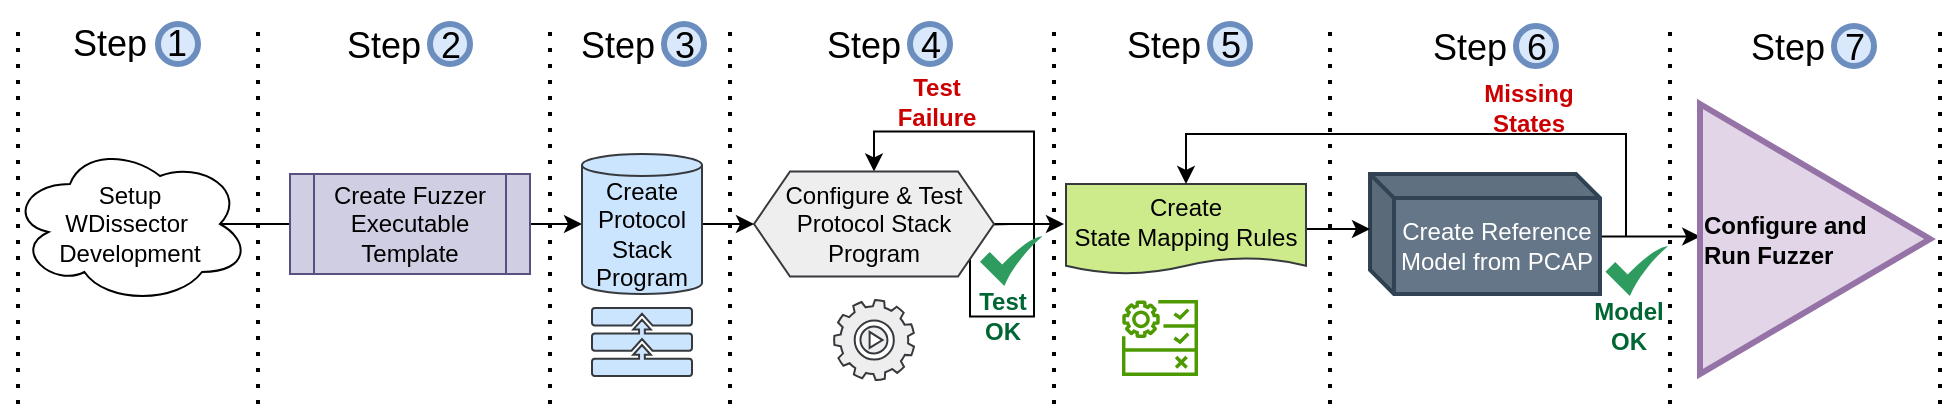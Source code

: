 <mxfile version="17.4.0" type="device"><diagram id="C1eaLTTPlHKudQqkBlJ1" name="Page-1"><mxGraphModel dx="442" dy="266" grid="1" gridSize="5" guides="1" tooltips="1" connect="1" arrows="1" fold="1" page="1" pageScale="1" pageWidth="850" pageHeight="1100" math="0" shadow="0"><root><mxCell id="0"/><mxCell id="1" parent="0"/><mxCell id="ecyX1zU9HUsIdJpnrGot-14" value="" style="endArrow=none;dashed=1;html=1;dashPattern=1 3;strokeWidth=2;rounded=0;fontSize=18;" parent="1" edge="1"><mxGeometry width="50" height="50" relative="1" as="geometry"><mxPoint x="632" y="360" as="sourcePoint"/><mxPoint x="632" y="170" as="targetPoint"/></mxGeometry></mxCell><mxCell id="GqsjeN9zX0Wx5ubpMzmA-54" style="edgeStyle=orthogonalEdgeStyle;rounded=0;orthogonalLoop=1;jettySize=auto;html=1;exitX=1;exitY=0.5;exitDx=0;exitDy=0;entryX=0;entryY=0;entryDx=0;entryDy=25;entryPerimeter=0;" parent="1" source="GqsjeN9zX0Wx5ubpMzmA-14" edge="1"><mxGeometry relative="1" as="geometry"><mxPoint x="610" y="270" as="sourcePoint"/><mxPoint x="637" y="270" as="targetPoint"/></mxGeometry></mxCell><mxCell id="ecyX1zU9HUsIdJpnrGot-2" style="edgeStyle=orthogonalEdgeStyle;rounded=0;orthogonalLoop=1;jettySize=auto;html=1;exitX=0.5;exitY=0;exitDx=0;exitDy=0;startArrow=classic;startFill=1;endArrow=none;endFill=0;" parent="1" source="GqsjeN9zX0Wx5ubpMzmA-14" edge="1"><mxGeometry relative="1" as="geometry"><mxPoint x="610" y="270" as="targetPoint"/></mxGeometry></mxCell><mxCell id="GqsjeN9zX0Wx5ubpMzmA-14" value="&lt;div style=&quot;&quot;&gt;&lt;span&gt;Configure &amp;amp; Test&lt;/span&gt;&lt;/div&gt;&lt;div style=&quot;&quot;&gt;&lt;span&gt;Protocol Stack&lt;/span&gt;&lt;/div&gt;&lt;div style=&quot;&quot;&gt;&lt;span&gt;Program&lt;/span&gt;&lt;/div&gt;" style="shape=hexagon;perimeter=hexagonPerimeter2;whiteSpace=wrap;html=1;fixedSize=1;size=18;align=center;fillColor=#eeeeee;strokeColor=#36393d;" parent="1" vertex="1"><mxGeometry x="482" y="243.75" width="120" height="52.5" as="geometry"/></mxCell><mxCell id="GqsjeN9zX0Wx5ubpMzmA-5" value="" style="edgeStyle=orthogonalEdgeStyle;rounded=0;orthogonalLoop=1;jettySize=auto;html=1;exitX=0.875;exitY=0.5;exitDx=0;exitDy=0;exitPerimeter=0;" parent="1" source="GqsjeN9zX0Wx5ubpMzmA-1" edge="1"><mxGeometry relative="1" as="geometry"><mxPoint x="270.0" y="270" as="targetPoint"/></mxGeometry></mxCell><mxCell id="GqsjeN9zX0Wx5ubpMzmA-1" value="Setup &lt;br&gt;WDissector&amp;nbsp;&lt;br&gt;Development" style="ellipse;shape=cloud;whiteSpace=wrap;html=1;" parent="1" vertex="1"><mxGeometry x="110" y="230" width="120" height="80" as="geometry"/></mxCell><mxCell id="GqsjeN9zX0Wx5ubpMzmA-10" style="edgeStyle=orthogonalEdgeStyle;rounded=0;orthogonalLoop=1;jettySize=auto;html=1;exitX=1;exitY=0.5;exitDx=0;exitDy=0;entryX=0;entryY=0.5;entryDx=0;entryDy=0;entryPerimeter=0;" parent="1" source="GqsjeN9zX0Wx5ubpMzmA-7" target="GqsjeN9zX0Wx5ubpMzmA-8" edge="1"><mxGeometry relative="1" as="geometry"/></mxCell><mxCell id="GqsjeN9zX0Wx5ubpMzmA-7" value="Create Fuzzer Executable&lt;br&gt;Template" style="shape=process;whiteSpace=wrap;html=1;backgroundOutline=1;fillColor=#d0cee2;strokeColor=#56517e;" parent="1" vertex="1"><mxGeometry x="250" y="245" width="120" height="50" as="geometry"/></mxCell><mxCell id="GqsjeN9zX0Wx5ubpMzmA-12" style="edgeStyle=orthogonalEdgeStyle;rounded=0;orthogonalLoop=1;jettySize=auto;html=1;exitX=1;exitY=0.5;exitDx=0;exitDy=0;exitPerimeter=0;entryX=0;entryY=0.5;entryDx=0;entryDy=0;" parent="1" source="GqsjeN9zX0Wx5ubpMzmA-8" target="GqsjeN9zX0Wx5ubpMzmA-14" edge="1"><mxGeometry relative="1" as="geometry"><mxPoint x="486" y="270" as="targetPoint"/></mxGeometry></mxCell><mxCell id="GqsjeN9zX0Wx5ubpMzmA-8" value="Create&lt;br&gt;Protocol&lt;br&gt;Stack&lt;br&gt;Program" style="shape=cylinder3;whiteSpace=wrap;html=1;boundedLbl=1;backgroundOutline=1;size=5.517;fillColor=#cce5ff;strokeColor=#36393d;" parent="1" vertex="1"><mxGeometry x="396" y="235" width="60" height="70" as="geometry"/></mxCell><mxCell id="GqsjeN9zX0Wx5ubpMzmA-20" value="" style="sketch=0;html=1;aspect=fixed;shadow=0;align=center;verticalAlign=top;shape=mxgraph.gcp2.play_gear;fillColor=#eeeeee;strokeColor=#36393d;" parent="1" vertex="1"><mxGeometry x="522" y="308" width="40" height="40" as="geometry"/></mxCell><mxCell id="GqsjeN9zX0Wx5ubpMzmA-23" value="" style="sketch=0;aspect=fixed;pointerEvents=1;shadow=0;dashed=0;html=1;labelPosition=center;verticalLabelPosition=bottom;verticalAlign=top;align=center;shape=mxgraph.mscae.enterprise.protocol_stack;fillColor=#cce5ff;strokeColor=#36393d;" parent="1" vertex="1"><mxGeometry x="401" y="312" width="50" height="34" as="geometry"/></mxCell><mxCell id="GqsjeN9zX0Wx5ubpMzmA-46" value="" style="shape=image;html=1;verticalAlign=top;verticalLabelPosition=bottom;labelBackgroundColor=#ffffff;imageAspect=0;aspect=fixed;image=https://cdn2.iconfinder.com/data/icons/essential-web-1-1/50/file-add-plus-create-join-128.png;strokeColor=default;fillColor=default;" parent="1" vertex="1"><mxGeometry x="290" y="310" width="40" height="40" as="geometry"/></mxCell><mxCell id="GqsjeN9zX0Wx5ubpMzmA-47" value="" style="shape=image;html=1;verticalAlign=top;verticalLabelPosition=bottom;labelBackgroundColor=#ffffff;imageAspect=0;aspect=fixed;image=https://cdn0.iconfinder.com/data/icons/octicons/1024/terminal-128.png;strokeColor=default;fillColor=default;" parent="1" vertex="1"><mxGeometry x="153.5" y="310" width="39" height="39" as="geometry"/></mxCell><mxCell id="GqsjeN9zX0Wx5ubpMzmA-55" value="" style="sketch=0;html=1;aspect=fixed;strokeColor=none;shadow=0;align=center;verticalAlign=top;fillColor=#2D9C5E;shape=mxgraph.gcp2.check" parent="1" vertex="1"><mxGeometry x="595" y="276" width="31.25" height="25" as="geometry"/></mxCell><mxCell id="GqsjeN9zX0Wx5ubpMzmA-56" value="Test&lt;br&gt;OK" style="text;html=1;align=center;verticalAlign=middle;resizable=0;points=[];autosize=1;strokeColor=none;fillColor=none;fontStyle=1;fontColor=#006633;" parent="1" vertex="1"><mxGeometry x="586.25" y="301" width="40" height="30" as="geometry"/></mxCell><mxCell id="ecyX1zU9HUsIdJpnrGot-1" value="" style="shape=image;html=1;verticalAlign=top;verticalLabelPosition=bottom;labelBackgroundColor=#ffffff;imageAspect=0;aspect=fixed;image=https://cdn4.iconfinder.com/data/icons/icocentre-free-icons/114/f-cross_256-128.png" parent="1" vertex="1"><mxGeometry x="601" y="197" width="22" height="22" as="geometry"/></mxCell><mxCell id="ecyX1zU9HUsIdJpnrGot-3" value="Test&lt;br&gt;Failure" style="text;html=1;align=center;verticalAlign=middle;resizable=0;points=[];autosize=1;strokeColor=none;fillColor=none;fontStyle=1;fontColor=#CC0000;" parent="1" vertex="1"><mxGeometry x="548.25" y="194" width="50" height="30" as="geometry"/></mxCell><mxCell id="ecyX1zU9HUsIdJpnrGot-6" value="" style="ellipse;whiteSpace=wrap;html=1;strokeWidth=3;fillColor=#dae8fc;strokeColor=#6c8ebf;fontSize=18;" parent="1" vertex="1"><mxGeometry x="184" y="170" width="20" height="20" as="geometry"/></mxCell><mxCell id="ecyX1zU9HUsIdJpnrGot-7" value="" style="ellipse;whiteSpace=wrap;html=1;strokeWidth=3;fillColor=#dae8fc;strokeColor=#6c8ebf;fontSize=18;" parent="1" vertex="1"><mxGeometry x="320" y="170" width="20" height="20" as="geometry"/></mxCell><mxCell id="ecyX1zU9HUsIdJpnrGot-8" value="" style="ellipse;whiteSpace=wrap;html=1;strokeWidth=3;fillColor=#dae8fc;strokeColor=#6c8ebf;fontSize=18;" parent="1" vertex="1"><mxGeometry x="437" y="170" width="20" height="20" as="geometry"/></mxCell><mxCell id="ecyX1zU9HUsIdJpnrGot-9" value="" style="ellipse;whiteSpace=wrap;html=1;strokeWidth=3;fillColor=#dae8fc;strokeColor=#6c8ebf;fontSize=18;" parent="1" vertex="1"><mxGeometry x="560" y="170" width="20" height="20" as="geometry"/></mxCell><mxCell id="ecyX1zU9HUsIdJpnrGot-10" value="" style="ellipse;whiteSpace=wrap;html=1;strokeWidth=3;fillColor=#dae8fc;strokeColor=#6c8ebf;fontSize=18;" parent="1" vertex="1"><mxGeometry x="710" y="170" width="20" height="20" as="geometry"/></mxCell><mxCell id="ecyX1zU9HUsIdJpnrGot-11" value="" style="endArrow=none;dashed=1;html=1;dashPattern=1 3;strokeWidth=2;rounded=0;fontSize=18;" parent="1" edge="1"><mxGeometry width="50" height="50" relative="1" as="geometry"><mxPoint x="234" y="360" as="sourcePoint"/><mxPoint x="234" y="170" as="targetPoint"/></mxGeometry></mxCell><mxCell id="ecyX1zU9HUsIdJpnrGot-12" value="" style="endArrow=none;dashed=1;html=1;dashPattern=1 3;strokeWidth=2;rounded=0;fontSize=18;" parent="1" edge="1"><mxGeometry width="50" height="50" relative="1" as="geometry"><mxPoint x="380" y="360" as="sourcePoint"/><mxPoint x="380" y="170" as="targetPoint"/></mxGeometry></mxCell><mxCell id="ecyX1zU9HUsIdJpnrGot-13" value="" style="endArrow=none;dashed=1;html=1;dashPattern=1 3;strokeWidth=2;rounded=0;fontSize=18;" parent="1" edge="1"><mxGeometry width="50" height="50" relative="1" as="geometry"><mxPoint x="470" y="360" as="sourcePoint"/><mxPoint x="470" y="170" as="targetPoint"/></mxGeometry></mxCell><UserObject label="Step  1" link="/tutorials.html#_1-prepare-the-development-environment" id="ecyX1zU9HUsIdJpnrGot-21"><mxCell style="fontColor=default;fontStyle=0;rounded=1;overflow=hidden;spacing=10;fontSize=18;strokeWidth=3;fillColor=none;strokeColor=none;" parent="1" vertex="1"><mxGeometry x="105" y="158" width="130" height="40" as="geometry"/></mxCell></UserObject><UserObject label="Step  2" link="/tutorials.html#_2-creating-a-fuzzer-executable-for-your-protocol" id="ecyX1zU9HUsIdJpnrGot-22"><mxCell style="fontColor=default;fontStyle=0;rounded=1;overflow=hidden;spacing=10;fontSize=18;strokeWidth=3;fillColor=none;strokeColor=none;" parent="1" vertex="1"><mxGeometry x="242" y="159" width="130" height="40" as="geometry"/></mxCell></UserObject><UserObject label="Step  3" link="/tutorials.html#_3-creating-a-protocol-stack-program" id="ecyX1zU9HUsIdJpnrGot-23"><mxCell style="fontColor=default;fontStyle=0;rounded=1;overflow=hidden;spacing=10;fontSize=18;strokeWidth=3;fillColor=none;strokeColor=none;" parent="1" vertex="1"><mxGeometry x="385" y="159" width="78" height="40" as="geometry"/></mxCell></UserObject><UserObject label="Step  4" link="/tutorials.html#_4-configuring-and-testing-a-protocol-stack-program" id="ecyX1zU9HUsIdJpnrGot-24"><mxCell style="fontColor=default;fontStyle=0;rounded=1;overflow=hidden;spacing=10;fontSize=18;strokeWidth=3;fillColor=none;strokeColor=none;" parent="1" vertex="1"><mxGeometry x="508" y="159" width="78" height="40" as="geometry"/></mxCell></UserObject><UserObject label="Step  5" link="/tutorials.html#_5-creating-a-reference-model-from-pcap-captures" id="ecyX1zU9HUsIdJpnrGot-25"><mxCell style="fontColor=default;fontStyle=0;rounded=1;overflow=hidden;spacing=10;fontSize=18;strokeWidth=3;fillColor=none;strokeColor=none;" parent="1" vertex="1"><mxGeometry x="658" y="159" width="78" height="40" as="geometry"/></mxCell></UserObject><mxCell id="ecyX1zU9HUsIdJpnrGot-26" value="" style="endArrow=none;dashed=1;html=1;dashPattern=1 3;strokeWidth=2;rounded=0;fontSize=18;" parent="1" edge="1"><mxGeometry width="50" height="50" relative="1" as="geometry"><mxPoint x="114" y="360" as="sourcePoint"/><mxPoint x="114" y="170" as="targetPoint"/></mxGeometry></mxCell><mxCell id="q8DhnpcyZ6MON4xB0Mks-1" value="Create Reference&lt;br&gt;Model from PCAP" style="shape=cube;whiteSpace=wrap;html=1;boundedLbl=1;backgroundOutline=1;darkOpacity=0.05;darkOpacity2=0.1;strokeColor=#314354;fillColor=#647687;size=12;fontColor=#ffffff;strokeWidth=2;fontStyle=0;connectable=0;allowArrows=0;" vertex="1" parent="1"><mxGeometry x="790" y="245" width="115" height="60" as="geometry"/></mxCell><mxCell id="q8DhnpcyZ6MON4xB0Mks-2" value="" style="shape=image;html=1;verticalAlign=top;verticalLabelPosition=bottom;labelBackgroundColor=#ffffff;imageAspect=0;aspect=fixed;image=https://cdn4.iconfinder.com/data/icons/evil-icons-user-interface/64/share-128.png;strokeColor=default;fillColor=default;" vertex="1" parent="1"><mxGeometry x="825" y="305" width="50" height="50" as="geometry"/></mxCell><mxCell id="q8DhnpcyZ6MON4xB0Mks-8" style="edgeStyle=orthogonalEdgeStyle;rounded=0;orthogonalLoop=1;jettySize=auto;html=1;exitX=1;exitY=0.5;exitDx=0;exitDy=0;" edge="1" parent="1" source="q8DhnpcyZ6MON4xB0Mks-3"><mxGeometry relative="1" as="geometry"><mxPoint x="790" y="272.442" as="targetPoint"/></mxGeometry></mxCell><mxCell id="q8DhnpcyZ6MON4xB0Mks-3" value="Create &lt;br&gt;State Mapping Rules" style="shape=document;whiteSpace=wrap;html=1;boundedLbl=1;size=0.182;fillColor=#cdeb8b;strokeColor=#36393d;" vertex="1" parent="1"><mxGeometry x="638" y="250" width="120" height="45" as="geometry"/></mxCell><mxCell id="q8DhnpcyZ6MON4xB0Mks-5" value="" style="sketch=0;outlineConnect=0;fillColor=#4D9900;strokeColor=#36393d;dashed=0;verticalLabelPosition=bottom;verticalAlign=top;align=center;html=1;fontSize=12;fontStyle=0;aspect=fixed;pointerEvents=1;shape=mxgraph.aws4.waf_managed_rule;" vertex="1" parent="1"><mxGeometry x="666" y="308" width="38" height="38" as="geometry"/></mxCell><mxCell id="q8DhnpcyZ6MON4xB0Mks-6" value="" style="shape=image;html=1;verticalAlign=top;verticalLabelPosition=bottom;labelBackgroundColor=#ffffff;imageAspect=0;aspect=fixed;image=https://cdn1.iconfinder.com/data/icons/seo-and-web-development-6/32/development_search_magnifier_magnifying_glass_loupe-67-128.png;fillColor=#4D9900;" vertex="1" parent="1"><mxGeometry x="708" y="313" width="28" height="28" as="geometry"/></mxCell><mxCell id="q8DhnpcyZ6MON4xB0Mks-9" value="" style="endArrow=none;dashed=1;html=1;dashPattern=1 3;strokeWidth=2;rounded=0;fontSize=18;" edge="1" parent="1"><mxGeometry width="50" height="50" relative="1" as="geometry"><mxPoint x="770" y="360" as="sourcePoint"/><mxPoint x="770" y="170" as="targetPoint"/></mxGeometry></mxCell><mxCell id="q8DhnpcyZ6MON4xB0Mks-11" value="" style="ellipse;whiteSpace=wrap;html=1;strokeWidth=3;fillColor=#dae8fc;strokeColor=#6c8ebf;fontSize=18;" vertex="1" parent="1"><mxGeometry x="863" y="171" width="20" height="20" as="geometry"/></mxCell><UserObject label="Step  6" link="/tutorials.html#_6-creating-a-reference-model-file-by-running-state-mapper" id="q8DhnpcyZ6MON4xB0Mks-12"><mxCell style="fontColor=default;fontStyle=0;rounded=1;overflow=hidden;spacing=10;fontSize=18;strokeWidth=3;fillColor=none;strokeColor=none;" vertex="1" parent="1"><mxGeometry x="811" y="160" width="78" height="40" as="geometry"/></mxCell></UserObject><mxCell id="q8DhnpcyZ6MON4xB0Mks-15" style="edgeStyle=orthogonalEdgeStyle;rounded=0;orthogonalLoop=1;jettySize=auto;html=1;exitX=1;exitY=0.5;exitDx=0;exitDy=0;entryX=0.001;entryY=0.491;entryDx=0;entryDy=0;entryPerimeter=0;" edge="1" parent="1" target="q8DhnpcyZ6MON4xB0Mks-25"><mxGeometry relative="1" as="geometry"><mxPoint x="906" y="276.25" as="sourcePoint"/><mxPoint x="945" y="276" as="targetPoint"/><Array as="points"><mxPoint x="936" y="276"/></Array></mxGeometry></mxCell><mxCell id="q8DhnpcyZ6MON4xB0Mks-16" style="edgeStyle=orthogonalEdgeStyle;rounded=0;orthogonalLoop=1;jettySize=auto;html=1;exitX=0.5;exitY=0;exitDx=0;exitDy=0;startArrow=classic;startFill=1;endArrow=none;endFill=0;" edge="1" parent="1" source="q8DhnpcyZ6MON4xB0Mks-3"><mxGeometry relative="1" as="geometry"><mxPoint x="918" y="276.25" as="targetPoint"/><mxPoint x="850" y="250" as="sourcePoint"/><Array as="points"><mxPoint x="698" y="225"/><mxPoint x="918" y="225"/></Array></mxGeometry></mxCell><mxCell id="q8DhnpcyZ6MON4xB0Mks-17" value="" style="sketch=0;html=1;aspect=fixed;strokeColor=none;shadow=0;align=center;verticalAlign=top;fillColor=#2D9C5E;shape=mxgraph.gcp2.check" vertex="1" parent="1"><mxGeometry x="907.75" y="281" width="31.25" height="25" as="geometry"/></mxCell><mxCell id="q8DhnpcyZ6MON4xB0Mks-18" value="Model&lt;br&gt;OK" style="text;html=1;align=center;verticalAlign=middle;resizable=0;points=[];autosize=1;strokeColor=none;fillColor=none;fontStyle=1;fontColor=#006633;" vertex="1" parent="1"><mxGeometry x="894" y="306" width="50" height="30" as="geometry"/></mxCell><mxCell id="q8DhnpcyZ6MON4xB0Mks-19" value="" style="shape=image;html=1;verticalAlign=top;verticalLabelPosition=bottom;labelBackgroundColor=#ffffff;imageAspect=0;aspect=fixed;image=https://cdn4.iconfinder.com/data/icons/icocentre-free-icons/114/f-cross_256-128.png" vertex="1" parent="1"><mxGeometry x="896.75" y="200" width="22" height="22" as="geometry"/></mxCell><mxCell id="q8DhnpcyZ6MON4xB0Mks-20" value="Missing&lt;br&gt;States" style="text;html=1;align=center;verticalAlign=middle;resizable=0;points=[];autosize=1;strokeColor=none;fillColor=none;fontStyle=1;fontColor=#CC0000;" vertex="1" parent="1"><mxGeometry x="839" y="194" width="60" height="35" as="geometry"/></mxCell><mxCell id="q8DhnpcyZ6MON4xB0Mks-21" value="" style="endArrow=none;dashed=1;html=1;dashPattern=1 3;strokeWidth=2;rounded=0;fontSize=18;" edge="1" parent="1"><mxGeometry width="50" height="50" relative="1" as="geometry"><mxPoint x="940" y="360" as="sourcePoint"/><mxPoint x="940" y="170" as="targetPoint"/></mxGeometry></mxCell><mxCell id="q8DhnpcyZ6MON4xB0Mks-25" value="Configure and&lt;br&gt;Run Fuzzer" style="triangle;whiteSpace=wrap;html=1;align=left;fillColor=#e1d5e7;strokeColor=#9673a6;fontStyle=1;strokeWidth=3;" vertex="1" parent="1"><mxGeometry x="955" y="210" width="115" height="135" as="geometry"/></mxCell><mxCell id="q8DhnpcyZ6MON4xB0Mks-27" value="" style="endArrow=none;dashed=1;html=1;dashPattern=1 3;strokeWidth=2;rounded=0;fontSize=18;" edge="1" parent="1"><mxGeometry width="50" height="50" relative="1" as="geometry"><mxPoint x="1075" y="360" as="sourcePoint"/><mxPoint x="1075" y="170" as="targetPoint"/></mxGeometry></mxCell><mxCell id="q8DhnpcyZ6MON4xB0Mks-28" value="" style="ellipse;whiteSpace=wrap;html=1;strokeWidth=3;fillColor=#dae8fc;strokeColor=#6c8ebf;fontSize=18;" vertex="1" parent="1"><mxGeometry x="1022" y="171" width="20" height="20" as="geometry"/></mxCell><UserObject label="Step  7" link="/tutorials.html#_7-configuring-and-running-our-new-fuzzer" id="q8DhnpcyZ6MON4xB0Mks-29"><mxCell style="fontColor=default;fontStyle=0;rounded=1;overflow=hidden;spacing=10;fontSize=18;strokeWidth=3;fillColor=none;strokeColor=none;" vertex="1" parent="1"><mxGeometry x="970" y="160" width="78" height="40" as="geometry"/></mxCell></UserObject></root></mxGraphModel></diagram></mxfile>